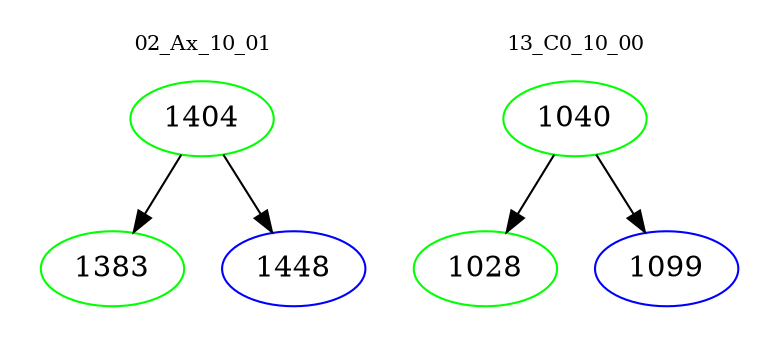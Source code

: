 digraph{
subgraph cluster_0 {
color = white
label = "02_Ax_10_01";
fontsize=10;
T0_1404 [label="1404", color="green"]
T0_1404 -> T0_1383 [color="black"]
T0_1383 [label="1383", color="green"]
T0_1404 -> T0_1448 [color="black"]
T0_1448 [label="1448", color="blue"]
}
subgraph cluster_1 {
color = white
label = "13_C0_10_00";
fontsize=10;
T1_1040 [label="1040", color="green"]
T1_1040 -> T1_1028 [color="black"]
T1_1028 [label="1028", color="green"]
T1_1040 -> T1_1099 [color="black"]
T1_1099 [label="1099", color="blue"]
}
}

